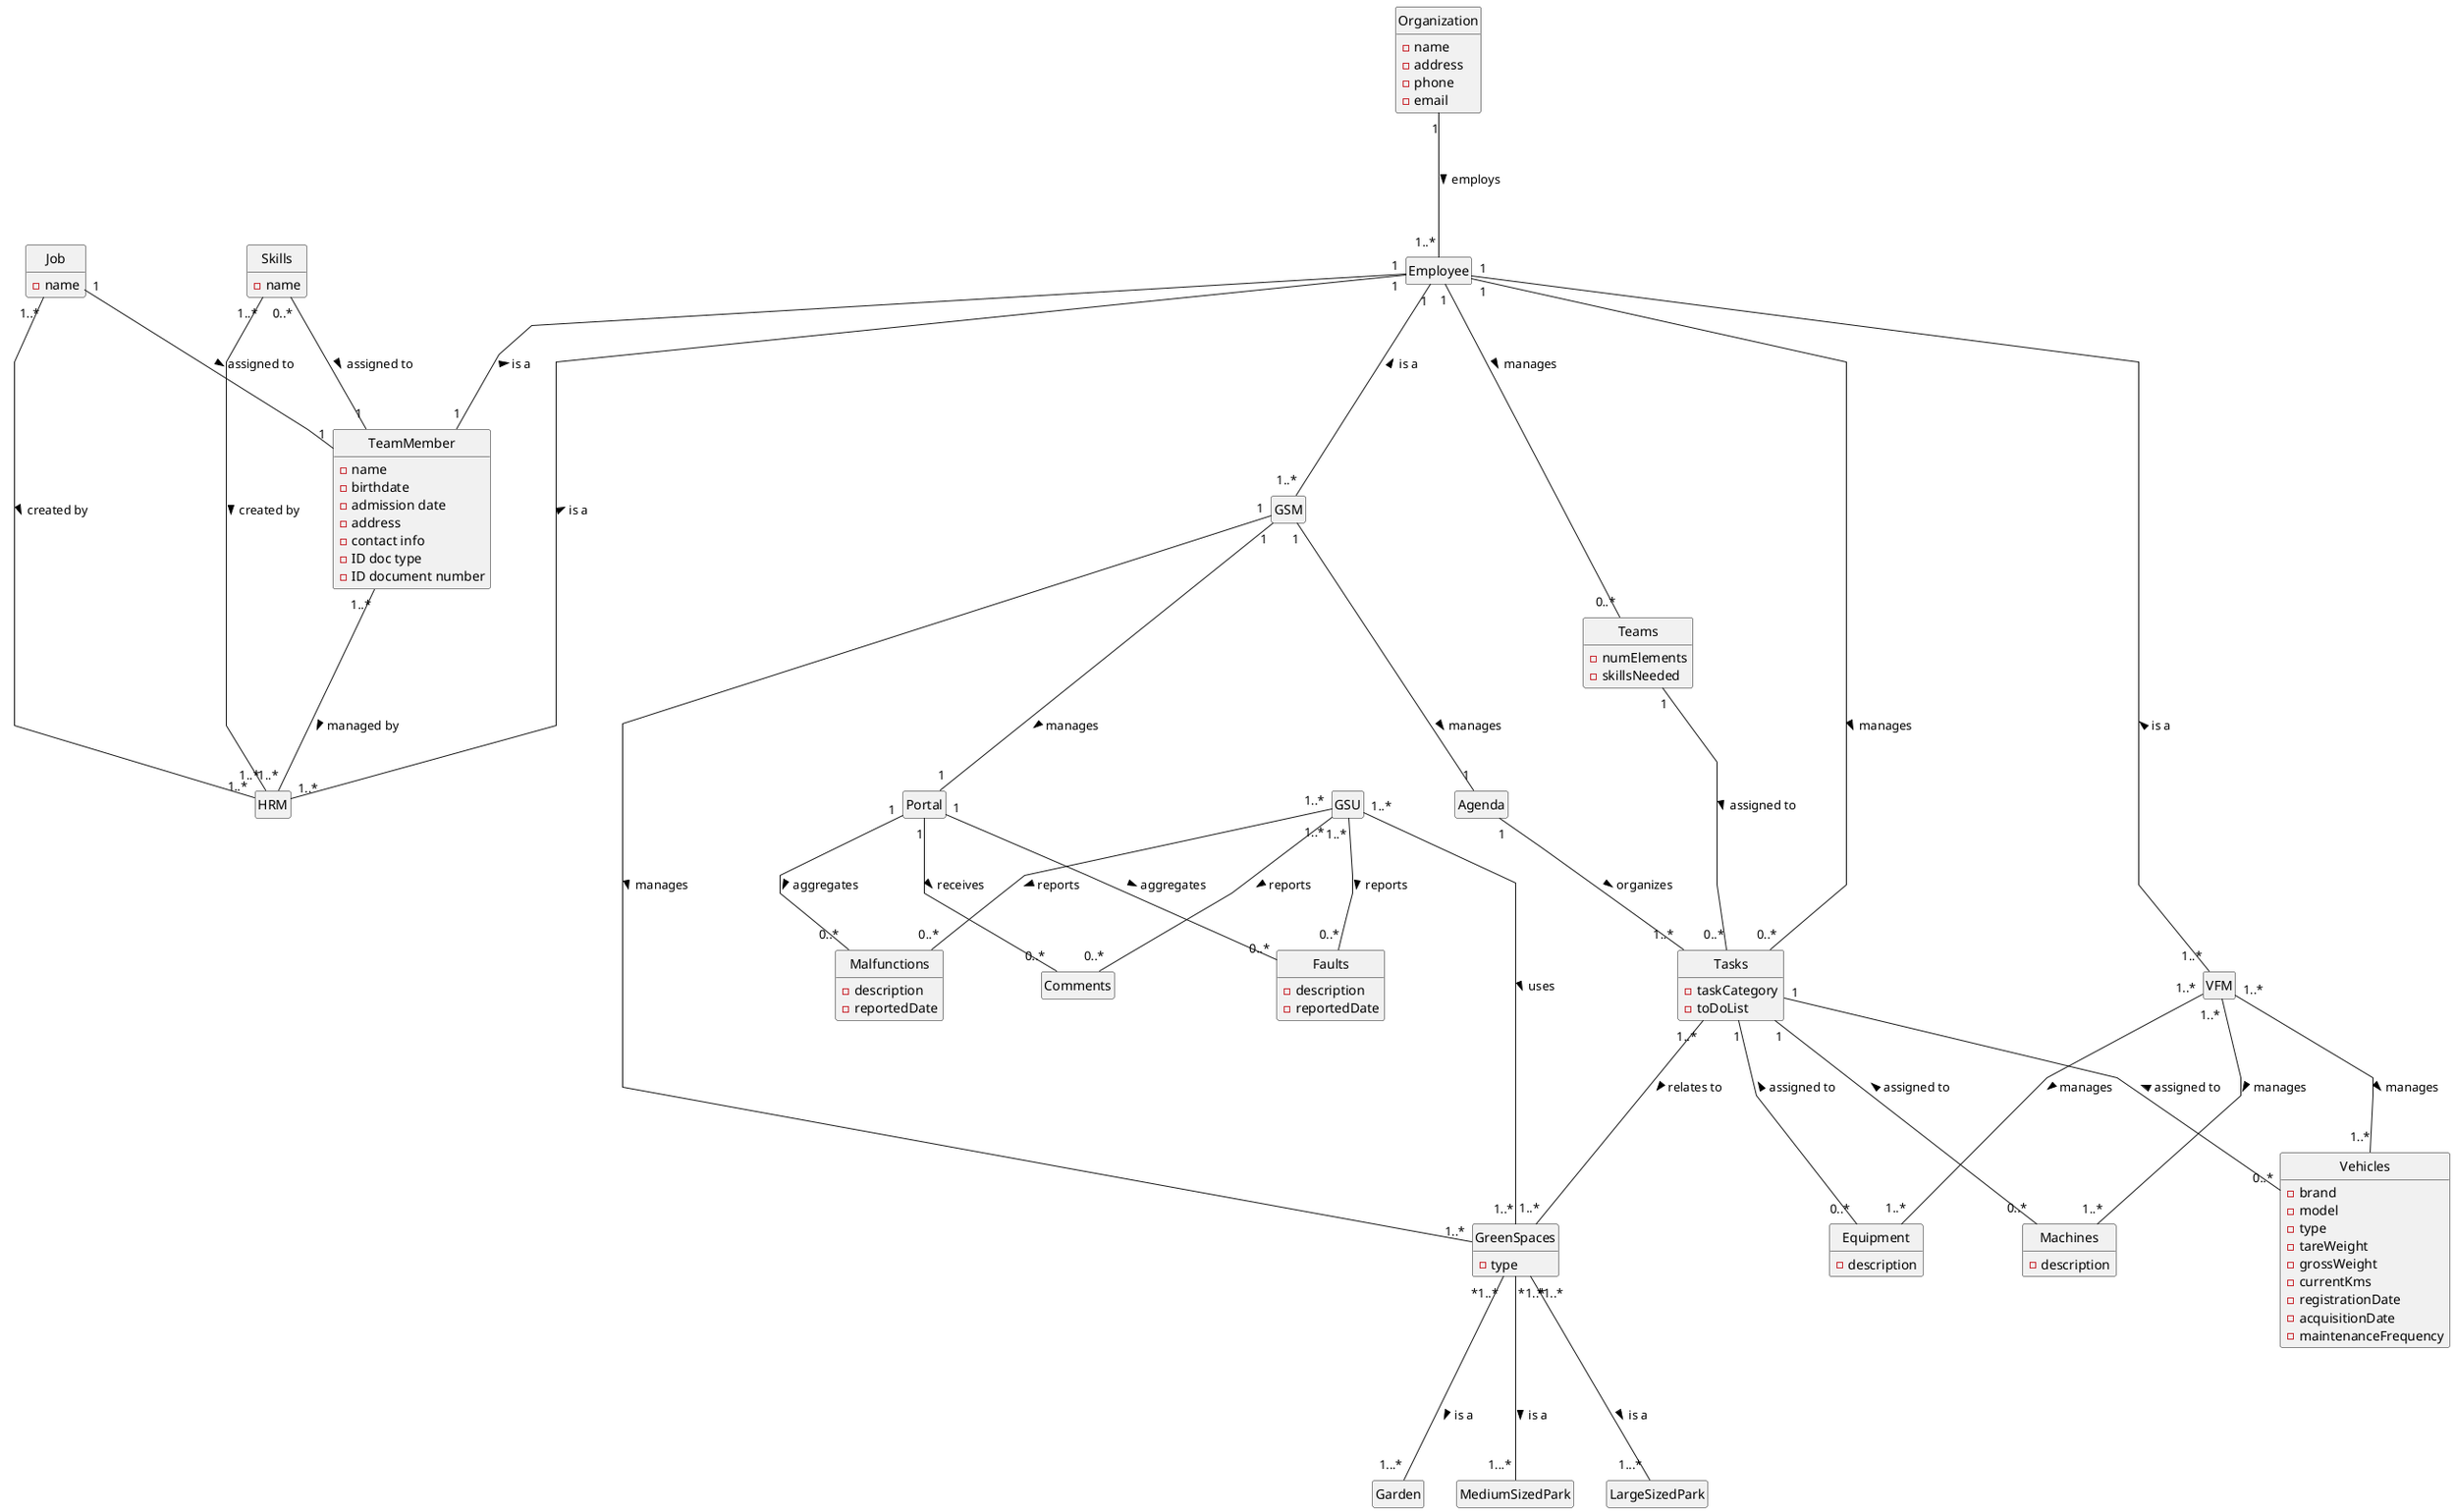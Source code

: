 @startuml

hide methods
hide circle
hide empty attributes
skinparam linetype polyline





class Organization {
    -name
    -address
    -phone
    -email
}

class Employee {
}

class TeamMember {
   - name
   - birthdate
   - admission date
   - address
   - contact info
   - ID doc type
   - ID document number
}

class HRM {
}

class GSM {
}

class VFM {
}

class Job {
  - name
}

class Skills {
  - name 
}

class Teams {
  - numElements 
  - skillsNeeded
}

class Tasks {
  - taskCategory
  - toDoList
}

class Agenda {
  
}

class Malfunctions {
  - description 
  - reportedDate 
}

class GreenSpaces {
  -type
}

class Garden {
}

class MediumSizedPark {
}

class LargeSizedPark {

}



class Equipment {
  - description 
}

class Vehicles {
  - brand 
  - model 
  - type 
  - tareWeight 
  - grossWeight 
  - currentKms 
  - registrationDate
  - acquisitionDate 
  - maintenanceFrequency 
}

class Machines {
  - description 
}

class GSU {
}

class Portal {
}

class Faults {
  - description 
  - reportedDate
}

class Comments {
}


Organization "1"---"1..*" Employee : employs >

Employee "1"---"1" TeamMember : is a <
Employee "1"---"0..*" Tasks: manages > 
Employee "1"---"1..*" HRM : is a <
Employee "1"---"1..*" GSM : is a <
Employee "1"---"1..*" VFM : is a <
Employee "1"---"0..*" Teams : manages >

TeamMember "1..*"---"1..*" HRM : managed by >

Skills "1..*"---"1..*" HRM : created by >
Job "1..*"---"1..*" HRM : created by >
Job "1"---"1" TeamMember: assigned to >
Skills "0..*"---"1" TeamMember : assigned to > 


Teams "1"---"0..*" Tasks : assigned to >
Tasks "1..*"---"1..*" GreenSpaces : relates to >
Agenda "1"---"1..*" Tasks : organizes >

GSM "1"---"1" Portal : manages >
GSM "1"---"1" Agenda : manages >
GSM "1"---"1..*" GreenSpaces : manages >

VFM "1..*"---"1..*" Vehicles : manages >
VFM "1..*"---"1..*" Machines : manages >
VFM "1..*"---"1..*" Equipment : manages >

Tasks "1"---"0..*" Vehicles : assigned to <
Tasks "1"---"0..*" Machines : assigned to <
Tasks "1"---"0..*" Equipment : assigned to <

Portal "1"---"0..*" Malfunctions : aggregates >
Portal "1"---"0..*" Faults : aggregates >
Portal "1"---"0..*" Comments : receives  >

GSU "1..*"---"1..*" GreenSpaces : uses >
GSU "1..*"---"0..*" Malfunctions : reports >
GSU "1..*"---"0..*" Faults : reports >
GSU "1..*"---"0..*" Comments : reports >

GreenSpaces "*1..*"---"1...*" Garden : is a >
GreenSpaces "*1..*"---"1...*" MediumSizedPark : is a >
GreenSpaces "*1..*"---"1...*" LargeSizedPark : is a >

@enduml
